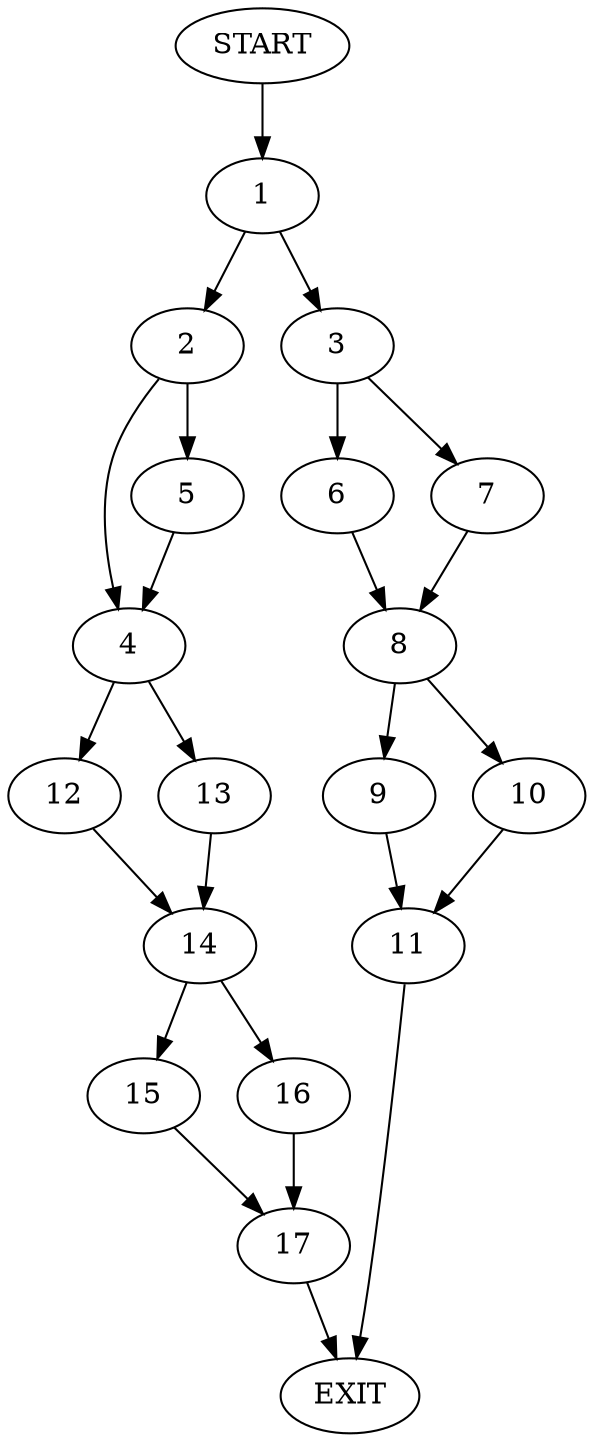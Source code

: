 digraph {
0 [label="START"]
18 [label="EXIT"]
0 -> 1
1 -> 2
1 -> 3
2 -> 4
2 -> 5
3 -> 6
3 -> 7
6 -> 8
7 -> 8
8 -> 9
8 -> 10
10 -> 11
9 -> 11
11 -> 18
5 -> 4
4 -> 12
4 -> 13
12 -> 14
13 -> 14
14 -> 15
14 -> 16
15 -> 17
16 -> 17
17 -> 18
}
